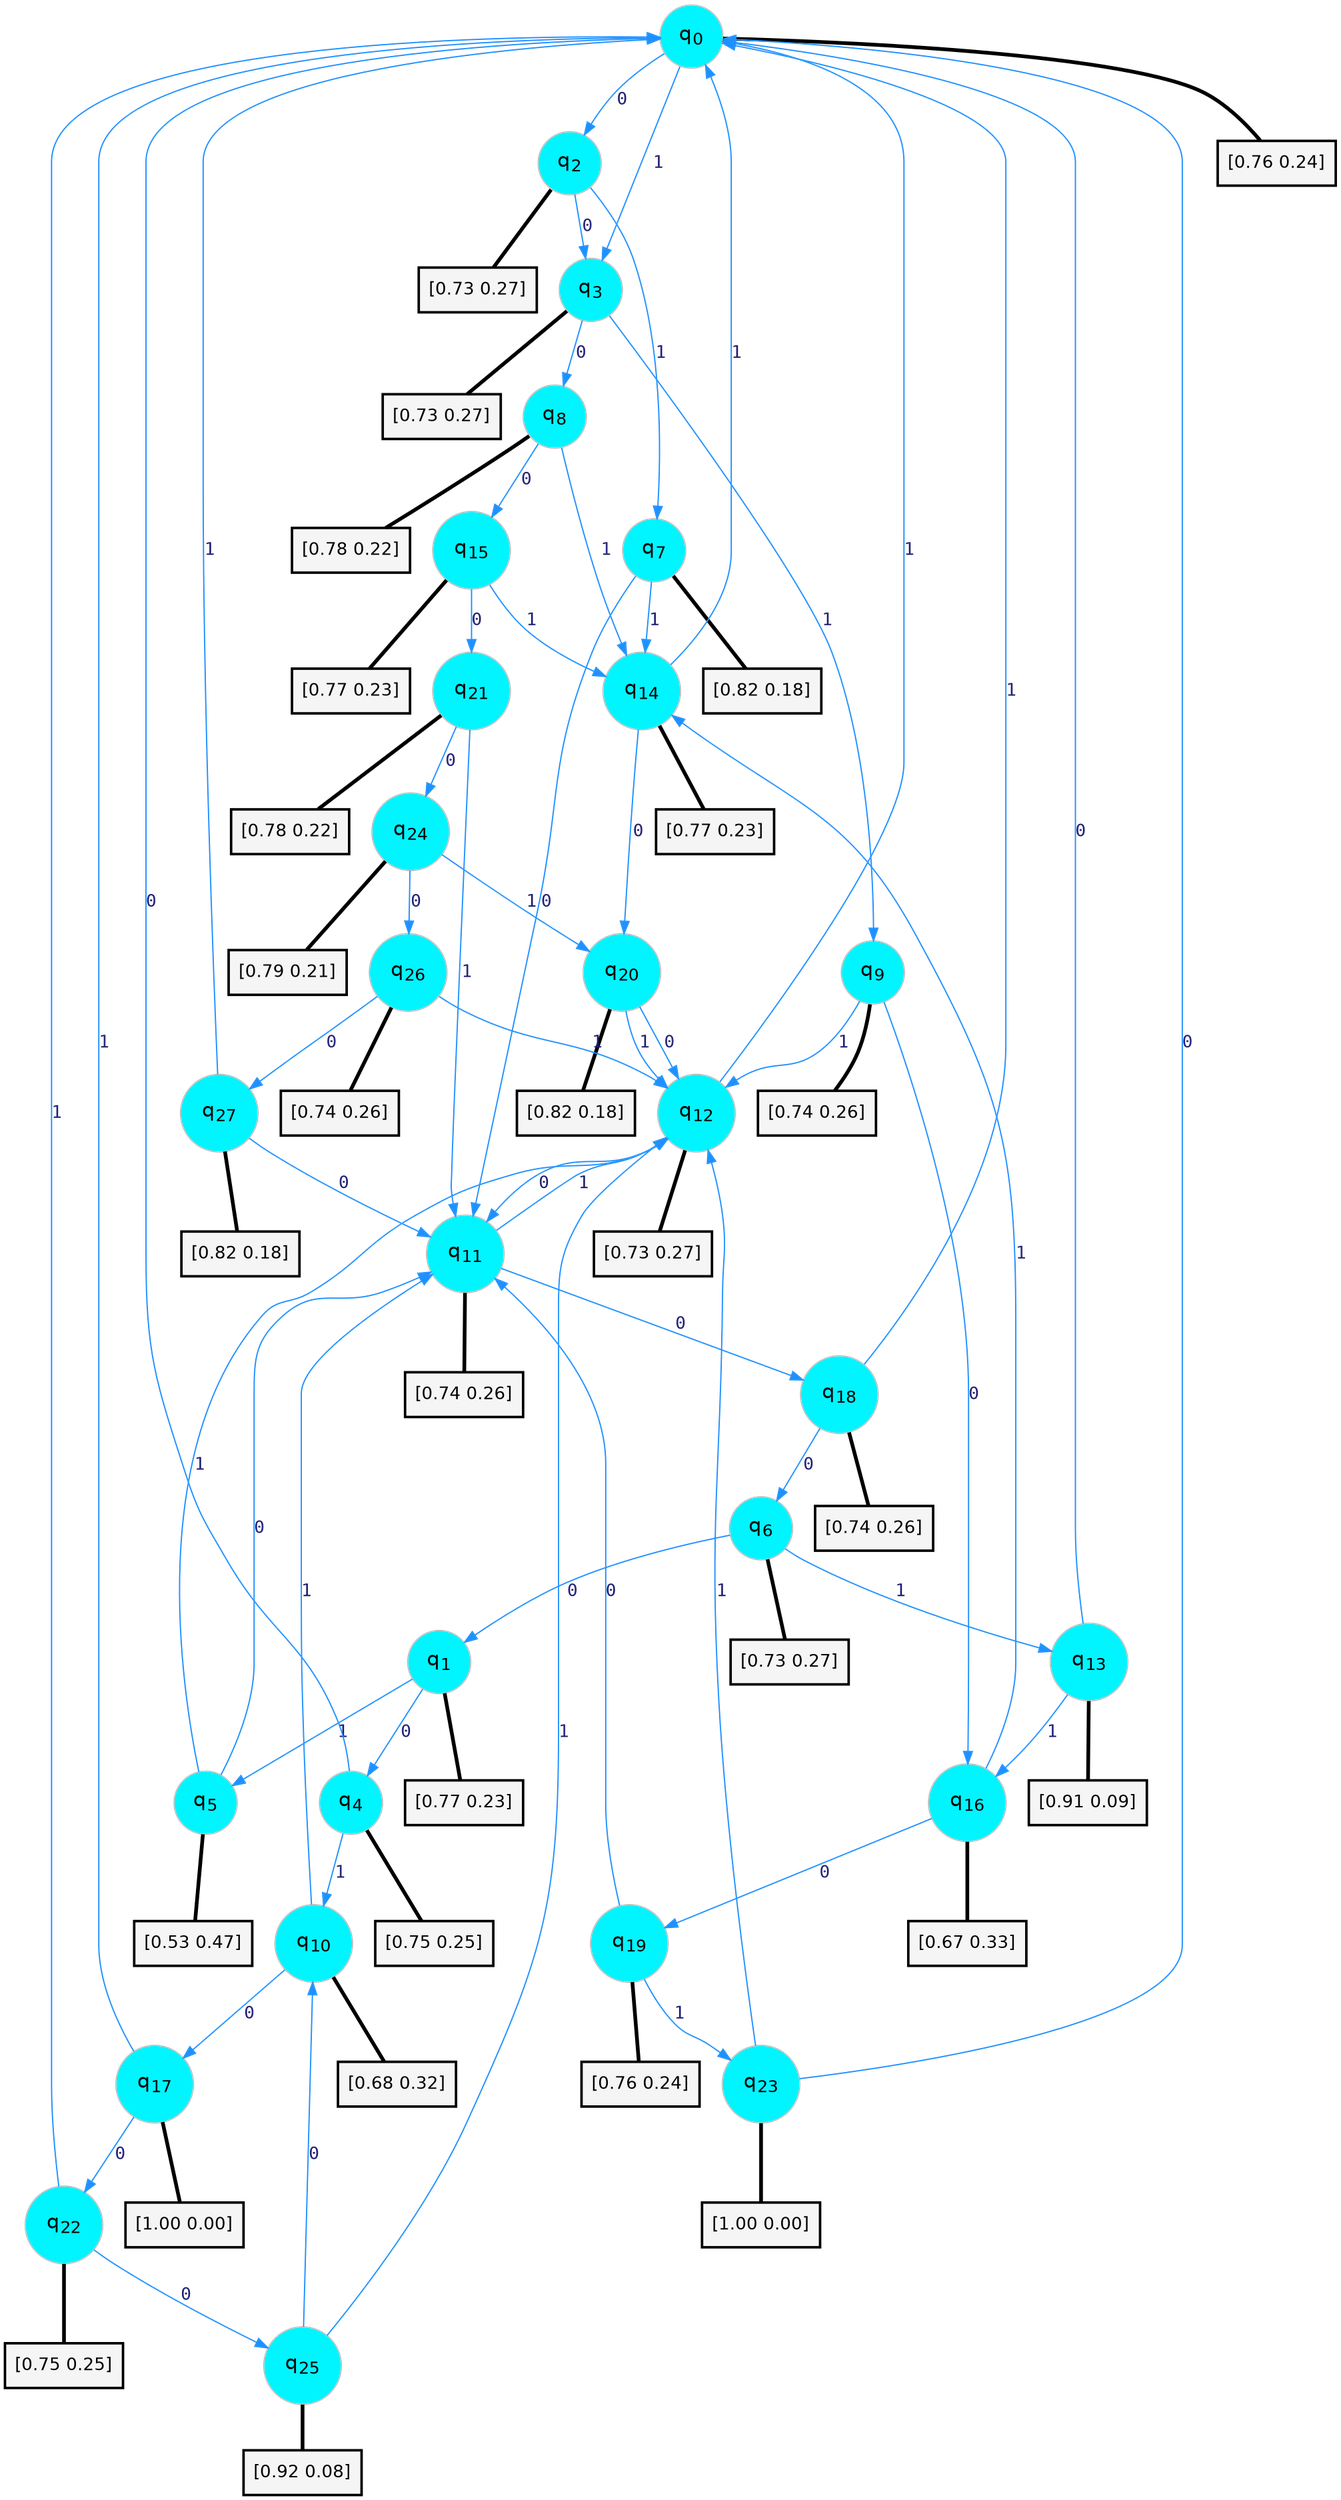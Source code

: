 digraph G {
graph [
bgcolor=transparent, dpi=300, rankdir=TD, size="40,25"];
node [
color=gray, fillcolor=turquoise1, fontcolor=black, fontname=Helvetica, fontsize=16, fontweight=bold, shape=circle, style=filled];
edge [
arrowsize=1, color=dodgerblue1, fontcolor=midnightblue, fontname=courier, fontweight=bold, penwidth=1, style=solid, weight=20];
0[label=<q<SUB>0</SUB>>];
1[label=<q<SUB>1</SUB>>];
2[label=<q<SUB>2</SUB>>];
3[label=<q<SUB>3</SUB>>];
4[label=<q<SUB>4</SUB>>];
5[label=<q<SUB>5</SUB>>];
6[label=<q<SUB>6</SUB>>];
7[label=<q<SUB>7</SUB>>];
8[label=<q<SUB>8</SUB>>];
9[label=<q<SUB>9</SUB>>];
10[label=<q<SUB>10</SUB>>];
11[label=<q<SUB>11</SUB>>];
12[label=<q<SUB>12</SUB>>];
13[label=<q<SUB>13</SUB>>];
14[label=<q<SUB>14</SUB>>];
15[label=<q<SUB>15</SUB>>];
16[label=<q<SUB>16</SUB>>];
17[label=<q<SUB>17</SUB>>];
18[label=<q<SUB>18</SUB>>];
19[label=<q<SUB>19</SUB>>];
20[label=<q<SUB>20</SUB>>];
21[label=<q<SUB>21</SUB>>];
22[label=<q<SUB>22</SUB>>];
23[label=<q<SUB>23</SUB>>];
24[label=<q<SUB>24</SUB>>];
25[label=<q<SUB>25</SUB>>];
26[label=<q<SUB>26</SUB>>];
27[label=<q<SUB>27</SUB>>];
28[label="[0.76 0.24]", shape=box,fontcolor=black, fontname=Helvetica, fontsize=14, penwidth=2, fillcolor=whitesmoke,color=black];
29[label="[0.77 0.23]", shape=box,fontcolor=black, fontname=Helvetica, fontsize=14, penwidth=2, fillcolor=whitesmoke,color=black];
30[label="[0.73 0.27]", shape=box,fontcolor=black, fontname=Helvetica, fontsize=14, penwidth=2, fillcolor=whitesmoke,color=black];
31[label="[0.73 0.27]", shape=box,fontcolor=black, fontname=Helvetica, fontsize=14, penwidth=2, fillcolor=whitesmoke,color=black];
32[label="[0.75 0.25]", shape=box,fontcolor=black, fontname=Helvetica, fontsize=14, penwidth=2, fillcolor=whitesmoke,color=black];
33[label="[0.53 0.47]", shape=box,fontcolor=black, fontname=Helvetica, fontsize=14, penwidth=2, fillcolor=whitesmoke,color=black];
34[label="[0.73 0.27]", shape=box,fontcolor=black, fontname=Helvetica, fontsize=14, penwidth=2, fillcolor=whitesmoke,color=black];
35[label="[0.82 0.18]", shape=box,fontcolor=black, fontname=Helvetica, fontsize=14, penwidth=2, fillcolor=whitesmoke,color=black];
36[label="[0.78 0.22]", shape=box,fontcolor=black, fontname=Helvetica, fontsize=14, penwidth=2, fillcolor=whitesmoke,color=black];
37[label="[0.74 0.26]", shape=box,fontcolor=black, fontname=Helvetica, fontsize=14, penwidth=2, fillcolor=whitesmoke,color=black];
38[label="[0.68 0.32]", shape=box,fontcolor=black, fontname=Helvetica, fontsize=14, penwidth=2, fillcolor=whitesmoke,color=black];
39[label="[0.74 0.26]", shape=box,fontcolor=black, fontname=Helvetica, fontsize=14, penwidth=2, fillcolor=whitesmoke,color=black];
40[label="[0.73 0.27]", shape=box,fontcolor=black, fontname=Helvetica, fontsize=14, penwidth=2, fillcolor=whitesmoke,color=black];
41[label="[0.91 0.09]", shape=box,fontcolor=black, fontname=Helvetica, fontsize=14, penwidth=2, fillcolor=whitesmoke,color=black];
42[label="[0.77 0.23]", shape=box,fontcolor=black, fontname=Helvetica, fontsize=14, penwidth=2, fillcolor=whitesmoke,color=black];
43[label="[0.77 0.23]", shape=box,fontcolor=black, fontname=Helvetica, fontsize=14, penwidth=2, fillcolor=whitesmoke,color=black];
44[label="[0.67 0.33]", shape=box,fontcolor=black, fontname=Helvetica, fontsize=14, penwidth=2, fillcolor=whitesmoke,color=black];
45[label="[1.00 0.00]", shape=box,fontcolor=black, fontname=Helvetica, fontsize=14, penwidth=2, fillcolor=whitesmoke,color=black];
46[label="[0.74 0.26]", shape=box,fontcolor=black, fontname=Helvetica, fontsize=14, penwidth=2, fillcolor=whitesmoke,color=black];
47[label="[0.76 0.24]", shape=box,fontcolor=black, fontname=Helvetica, fontsize=14, penwidth=2, fillcolor=whitesmoke,color=black];
48[label="[0.82 0.18]", shape=box,fontcolor=black, fontname=Helvetica, fontsize=14, penwidth=2, fillcolor=whitesmoke,color=black];
49[label="[0.78 0.22]", shape=box,fontcolor=black, fontname=Helvetica, fontsize=14, penwidth=2, fillcolor=whitesmoke,color=black];
50[label="[0.75 0.25]", shape=box,fontcolor=black, fontname=Helvetica, fontsize=14, penwidth=2, fillcolor=whitesmoke,color=black];
51[label="[1.00 0.00]", shape=box,fontcolor=black, fontname=Helvetica, fontsize=14, penwidth=2, fillcolor=whitesmoke,color=black];
52[label="[0.79 0.21]", shape=box,fontcolor=black, fontname=Helvetica, fontsize=14, penwidth=2, fillcolor=whitesmoke,color=black];
53[label="[0.92 0.08]", shape=box,fontcolor=black, fontname=Helvetica, fontsize=14, penwidth=2, fillcolor=whitesmoke,color=black];
54[label="[0.74 0.26]", shape=box,fontcolor=black, fontname=Helvetica, fontsize=14, penwidth=2, fillcolor=whitesmoke,color=black];
55[label="[0.82 0.18]", shape=box,fontcolor=black, fontname=Helvetica, fontsize=14, penwidth=2, fillcolor=whitesmoke,color=black];
0->2 [label=0];
0->3 [label=1];
0->28 [arrowhead=none, penwidth=3,color=black];
1->4 [label=0];
1->5 [label=1];
1->29 [arrowhead=none, penwidth=3,color=black];
2->3 [label=0];
2->7 [label=1];
2->30 [arrowhead=none, penwidth=3,color=black];
3->8 [label=0];
3->9 [label=1];
3->31 [arrowhead=none, penwidth=3,color=black];
4->0 [label=0];
4->10 [label=1];
4->32 [arrowhead=none, penwidth=3,color=black];
5->11 [label=0];
5->12 [label=1];
5->33 [arrowhead=none, penwidth=3,color=black];
6->1 [label=0];
6->13 [label=1];
6->34 [arrowhead=none, penwidth=3,color=black];
7->11 [label=0];
7->14 [label=1];
7->35 [arrowhead=none, penwidth=3,color=black];
8->15 [label=0];
8->14 [label=1];
8->36 [arrowhead=none, penwidth=3,color=black];
9->16 [label=0];
9->12 [label=1];
9->37 [arrowhead=none, penwidth=3,color=black];
10->17 [label=0];
10->11 [label=1];
10->38 [arrowhead=none, penwidth=3,color=black];
11->18 [label=0];
11->12 [label=1];
11->39 [arrowhead=none, penwidth=3,color=black];
12->11 [label=0];
12->0 [label=1];
12->40 [arrowhead=none, penwidth=3,color=black];
13->0 [label=0];
13->16 [label=1];
13->41 [arrowhead=none, penwidth=3,color=black];
14->20 [label=0];
14->0 [label=1];
14->42 [arrowhead=none, penwidth=3,color=black];
15->21 [label=0];
15->14 [label=1];
15->43 [arrowhead=none, penwidth=3,color=black];
16->19 [label=0];
16->14 [label=1];
16->44 [arrowhead=none, penwidth=3,color=black];
17->22 [label=0];
17->0 [label=1];
17->45 [arrowhead=none, penwidth=3,color=black];
18->6 [label=0];
18->0 [label=1];
18->46 [arrowhead=none, penwidth=3,color=black];
19->11 [label=0];
19->23 [label=1];
19->47 [arrowhead=none, penwidth=3,color=black];
20->12 [label=0];
20->12 [label=1];
20->48 [arrowhead=none, penwidth=3,color=black];
21->24 [label=0];
21->11 [label=1];
21->49 [arrowhead=none, penwidth=3,color=black];
22->25 [label=0];
22->0 [label=1];
22->50 [arrowhead=none, penwidth=3,color=black];
23->0 [label=0];
23->12 [label=1];
23->51 [arrowhead=none, penwidth=3,color=black];
24->26 [label=0];
24->20 [label=1];
24->52 [arrowhead=none, penwidth=3,color=black];
25->10 [label=0];
25->12 [label=1];
25->53 [arrowhead=none, penwidth=3,color=black];
26->27 [label=0];
26->12 [label=1];
26->54 [arrowhead=none, penwidth=3,color=black];
27->11 [label=0];
27->0 [label=1];
27->55 [arrowhead=none, penwidth=3,color=black];
}
